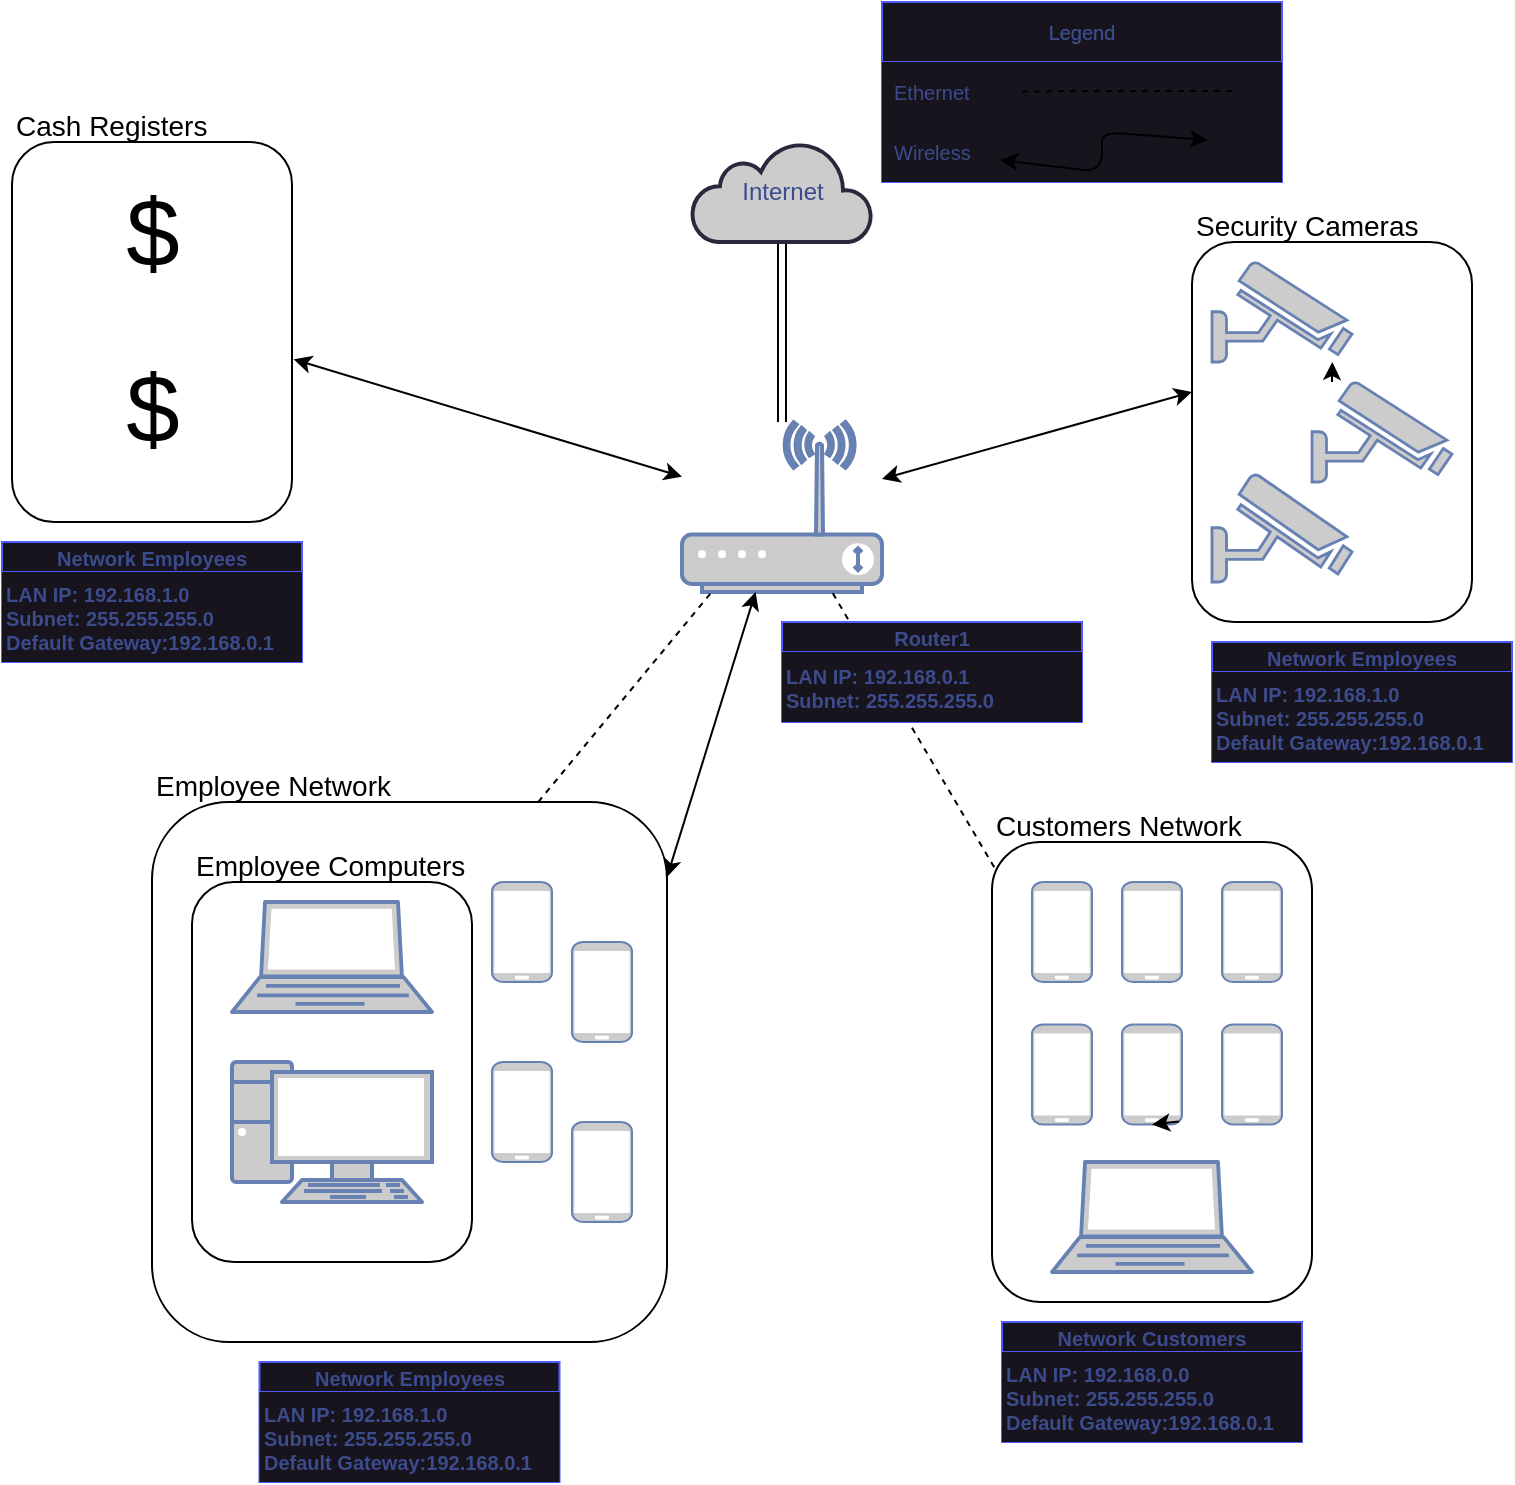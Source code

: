 <mxfile>
    <diagram id="YttgK0MzSz85YjbmBfHd" name="Page-1">
        <mxGraphModel dx="785" dy="759" grid="1" gridSize="10" guides="1" tooltips="1" connect="1" arrows="1" fold="1" page="1" pageScale="1" pageWidth="850" pageHeight="1100" math="0" shadow="0">
            <root>
                <mxCell id="0"/>
                <mxCell id="1" parent="0"/>
                <mxCell id="3" value="" style="fontColor=#0066CC;verticalAlign=top;verticalLabelPosition=bottom;labelPosition=center;align=center;html=1;outlineConnect=0;fillColor=#CCCCCC;strokeColor=#6881B3;gradientColor=none;gradientDirection=north;strokeWidth=2;shape=mxgraph.networks.wireless_modem;" vertex="1" parent="1">
                    <mxGeometry x="375" y="220" width="100" height="85" as="geometry"/>
                </mxCell>
                <mxCell id="4" value="" style="edgeStyle=none;shape=link;html=1;fontColor=#4F5BFF;movable=1;resizable=1;rotatable=1;deletable=1;editable=1;connectable=1;" edge="1" parent="1" source="5" target="3">
                    <mxGeometry relative="1" as="geometry"/>
                </mxCell>
                <mxCell id="5" value="&lt;font color=&quot;#3b4b8c&quot;&gt;Internet&lt;/font&gt;" style="html=1;outlineConnect=0;fillColor=#CCCCCC;strokeColor=#282A3B;gradientColor=none;gradientDirection=north;strokeWidth=2;shape=mxgraph.networks.cloud;fontColor=#ffffff;" vertex="1" parent="1">
                    <mxGeometry x="380" y="80" width="90" height="50" as="geometry"/>
                </mxCell>
                <mxCell id="26" value="" style="group;movable=1;resizable=1;rotatable=1;deletable=1;editable=1;connectable=1;" vertex="1" connectable="0" parent="1">
                    <mxGeometry x="40" y="40" width="140" height="230" as="geometry"/>
                </mxCell>
                <mxCell id="6" value="" style="rounded=1;whiteSpace=wrap;html=1;movable=1;resizable=1;rotatable=1;deletable=1;editable=1;connectable=1;" vertex="1" parent="26">
                    <mxGeometry y="40" width="140" height="190" as="geometry"/>
                </mxCell>
                <mxCell id="7" value="&lt;font style=&quot;font-size: 48px;&quot;&gt;$&lt;/font&gt;" style="text;html=1;strokeColor=none;fillColor=none;align=center;verticalAlign=middle;whiteSpace=wrap;rounded=0;movable=1;resizable=1;rotatable=1;deletable=1;editable=1;connectable=1;" vertex="1" parent="26">
                    <mxGeometry x="42.5" y="60" width="55" height="50" as="geometry"/>
                </mxCell>
                <mxCell id="8" value="&lt;font style=&quot;font-size: 48px;&quot;&gt;$&lt;/font&gt;" style="text;html=1;strokeColor=none;fillColor=none;align=center;verticalAlign=middle;whiteSpace=wrap;rounded=0;movable=1;resizable=1;rotatable=1;deletable=1;editable=1;connectable=1;" vertex="1" parent="26">
                    <mxGeometry x="42.5" y="147.5" width="55" height="50" as="geometry"/>
                </mxCell>
                <mxCell id="9" value="&lt;font style=&quot;font-size: 14px;&quot;&gt;Cash Registers&lt;/font&gt;" style="text;html=1;strokeColor=none;fillColor=none;align=left;verticalAlign=middle;whiteSpace=wrap;rounded=0;fontSize=48;movable=1;resizable=1;rotatable=1;deletable=1;editable=1;connectable=1;" vertex="1" parent="26">
                    <mxGeometry width="140" height="40" as="geometry"/>
                </mxCell>
                <mxCell id="27" value="&lt;span style=&quot;font-size: 14px;&quot;&gt;Customers Network&lt;/span&gt;" style="text;html=1;strokeColor=none;fillColor=none;align=left;verticalAlign=middle;whiteSpace=wrap;rounded=0;fontSize=48;movable=1;resizable=1;rotatable=1;deletable=1;editable=1;connectable=1;" vertex="1" parent="1">
                    <mxGeometry x="530" y="390" width="140" height="40" as="geometry"/>
                </mxCell>
                <mxCell id="31" value="" style="group;movable=1;resizable=1;rotatable=1;deletable=1;editable=1;connectable=1;" vertex="1" connectable="0" parent="1">
                    <mxGeometry x="160" y="410" width="207.5" height="340" as="geometry"/>
                </mxCell>
                <mxCell id="73" value="" style="group;movable=1;resizable=1;rotatable=1;deletable=1;editable=1;connectable=1;" vertex="1" connectable="0" parent="31">
                    <mxGeometry x="-50" y="-40" width="257.5" height="310" as="geometry"/>
                </mxCell>
                <mxCell id="22" value="" style="rounded=1;whiteSpace=wrap;html=1;movable=1;resizable=1;rotatable=1;deletable=1;editable=1;connectable=1;" vertex="1" parent="73">
                    <mxGeometry y="40" width="257.5" height="270" as="geometry"/>
                </mxCell>
                <mxCell id="14" value="" style="rounded=1;whiteSpace=wrap;html=1;movable=1;resizable=1;rotatable=1;deletable=1;editable=1;connectable=1;" vertex="1" parent="73">
                    <mxGeometry x="20" y="80" width="140" height="190" as="geometry"/>
                </mxCell>
                <mxCell id="17" value="&lt;font style=&quot;font-size: 14px;&quot;&gt;Employee Computers&lt;/font&gt;" style="text;html=1;strokeColor=none;fillColor=none;align=left;verticalAlign=middle;whiteSpace=wrap;rounded=0;fontSize=48;movable=1;resizable=1;rotatable=1;deletable=1;editable=1;connectable=1;" vertex="1" parent="73">
                    <mxGeometry x="20" y="40" width="140" height="40" as="geometry"/>
                </mxCell>
                <mxCell id="29" value="" style="fontColor=#0066CC;verticalAlign=top;verticalLabelPosition=bottom;labelPosition=center;align=center;html=1;outlineConnect=0;fillColor=#CCCCCC;strokeColor=#6881B3;gradientColor=none;gradientDirection=north;strokeWidth=2;shape=mxgraph.networks.laptop;fontSize=14;movable=1;resizable=1;rotatable=1;deletable=1;editable=1;connectable=1;" vertex="1" parent="73">
                    <mxGeometry x="40" y="90" width="100" height="55" as="geometry"/>
                </mxCell>
                <mxCell id="30" value="" style="fontColor=#0066CC;verticalAlign=top;verticalLabelPosition=bottom;labelPosition=center;align=center;html=1;outlineConnect=0;fillColor=#CCCCCC;strokeColor=#6881B3;gradientColor=none;gradientDirection=north;strokeWidth=2;shape=mxgraph.networks.pc;fontSize=14;movable=1;resizable=1;rotatable=1;deletable=1;editable=1;connectable=1;" vertex="1" parent="73">
                    <mxGeometry x="40" y="170" width="100" height="70" as="geometry"/>
                </mxCell>
                <mxCell id="25" value="&lt;span style=&quot;font-size: 14px;&quot;&gt;Employee Network&lt;/span&gt;" style="text;html=1;strokeColor=none;fillColor=none;align=left;verticalAlign=middle;whiteSpace=wrap;rounded=0;fontSize=48;movable=1;resizable=1;rotatable=1;deletable=1;editable=1;connectable=1;" vertex="1" parent="73">
                    <mxGeometry width="140" height="40" as="geometry"/>
                </mxCell>
                <mxCell id="35" value="" style="fontColor=#0066CC;verticalAlign=top;verticalLabelPosition=bottom;labelPosition=center;align=center;html=1;outlineConnect=0;fillColor=#CCCCCC;strokeColor=#6881B3;gradientColor=none;gradientDirection=north;strokeWidth=2;shape=mxgraph.networks.mobile;fontSize=14;movable=1;resizable=1;rotatable=1;deletable=1;editable=1;connectable=1;" vertex="1" parent="73">
                    <mxGeometry x="210" y="110" width="30" height="50" as="geometry"/>
                </mxCell>
                <mxCell id="62" value="" style="fontColor=#0066CC;verticalAlign=top;verticalLabelPosition=bottom;labelPosition=center;align=center;html=1;outlineConnect=0;fillColor=#CCCCCC;strokeColor=#6881B3;gradientColor=none;gradientDirection=north;strokeWidth=2;shape=mxgraph.networks.mobile;fontSize=14;movable=1;resizable=1;rotatable=1;deletable=1;editable=1;connectable=1;" vertex="1" parent="73">
                    <mxGeometry x="210" y="200" width="30" height="50" as="geometry"/>
                </mxCell>
                <mxCell id="61" value="" style="fontColor=#0066CC;verticalAlign=top;verticalLabelPosition=bottom;labelPosition=center;align=center;html=1;outlineConnect=0;fillColor=#CCCCCC;strokeColor=#6881B3;gradientColor=none;gradientDirection=north;strokeWidth=2;shape=mxgraph.networks.mobile;fontSize=14;movable=1;resizable=1;rotatable=1;deletable=1;editable=1;connectable=1;" vertex="1" parent="73">
                    <mxGeometry x="170" y="80" width="30" height="50" as="geometry"/>
                </mxCell>
                <mxCell id="60" value="" style="fontColor=#0066CC;verticalAlign=top;verticalLabelPosition=bottom;labelPosition=center;align=center;html=1;outlineConnect=0;fillColor=#CCCCCC;strokeColor=#6881B3;gradientColor=none;gradientDirection=north;strokeWidth=2;shape=mxgraph.networks.mobile;fontSize=14;movable=1;resizable=1;rotatable=1;deletable=1;editable=1;connectable=1;" vertex="1" parent="73">
                    <mxGeometry x="170" y="170" width="30" height="50" as="geometry"/>
                </mxCell>
                <mxCell id="136" value="&lt;span style=&quot;font-size: 10px;&quot;&gt;Network&amp;nbsp;&lt;/span&gt;&lt;span style=&quot;font-size: 10px;&quot;&gt;Employees&lt;/span&gt;" style="swimlane;whiteSpace=wrap;html=1;strokeColor=#4F5BFF;fontColor=#3B4B8C;fillColor=#18141D;align=center;startSize=15;" vertex="1" parent="31">
                    <mxGeometry x="3.75" y="280" width="150" height="60" as="geometry">
                        <mxRectangle x="250" y="182.5" width="210" height="30" as="alternateBounds"/>
                    </mxGeometry>
                </mxCell>
                <mxCell id="137" value="&lt;b&gt;LAN IP: 192.168.1.0&lt;br&gt;Subnet: 255.255.255.0&lt;br&gt;&lt;/b&gt;&lt;b&gt;Default Gateway:&lt;/b&gt;&lt;b&gt;192.168.0.1&lt;/b&gt;&lt;b&gt;&lt;br&gt;&lt;/b&gt;" style="text;html=1;strokeColor=none;fillColor=#18141D;align=left;verticalAlign=middle;whiteSpace=wrap;rounded=0;fontSize=10;fontColor=#3B4B8C;" vertex="1" parent="136">
                    <mxGeometry y="15" width="150" height="45" as="geometry"/>
                </mxCell>
                <mxCell id="74" value="" style="group;movable=1;resizable=1;rotatable=1;deletable=1;editable=1;connectable=1;" vertex="1" connectable="0" parent="1">
                    <mxGeometry x="530" y="430" width="160" height="230" as="geometry"/>
                </mxCell>
                <mxCell id="18" value="" style="rounded=1;whiteSpace=wrap;html=1;movable=1;resizable=1;rotatable=1;deletable=1;editable=1;connectable=1;" vertex="1" parent="74">
                    <mxGeometry width="160" height="230" as="geometry"/>
                </mxCell>
                <mxCell id="63" value="" style="fontColor=#0066CC;verticalAlign=top;verticalLabelPosition=bottom;labelPosition=center;align=center;html=1;outlineConnect=0;fillColor=#CCCCCC;strokeColor=#6881B3;gradientColor=none;gradientDirection=north;strokeWidth=2;shape=mxgraph.networks.mobile;fontSize=14;movable=1;resizable=1;rotatable=1;deletable=1;editable=1;connectable=1;" vertex="1" parent="74">
                    <mxGeometry x="115" y="20" width="30" height="50" as="geometry"/>
                </mxCell>
                <mxCell id="64" value="" style="fontColor=#0066CC;verticalAlign=top;verticalLabelPosition=bottom;labelPosition=center;align=center;html=1;outlineConnect=0;fillColor=#CCCCCC;strokeColor=#6881B3;gradientColor=none;gradientDirection=north;strokeWidth=2;shape=mxgraph.networks.mobile;fontSize=14;movable=1;resizable=1;rotatable=1;deletable=1;editable=1;connectable=1;" vertex="1" parent="74">
                    <mxGeometry x="65" y="20" width="30" height="50" as="geometry"/>
                </mxCell>
                <mxCell id="65" value="" style="fontColor=#0066CC;verticalAlign=top;verticalLabelPosition=bottom;labelPosition=center;align=center;html=1;outlineConnect=0;fillColor=#CCCCCC;strokeColor=#6881B3;gradientColor=none;gradientDirection=north;strokeWidth=2;shape=mxgraph.networks.mobile;fontSize=14;movable=1;resizable=1;rotatable=1;deletable=1;editable=1;connectable=1;" vertex="1" parent="74">
                    <mxGeometry x="20" y="20" width="30" height="50" as="geometry"/>
                </mxCell>
                <mxCell id="67" value="" style="fontColor=#0066CC;verticalAlign=top;verticalLabelPosition=bottom;labelPosition=center;align=center;html=1;outlineConnect=0;fillColor=#CCCCCC;strokeColor=#6881B3;gradientColor=none;gradientDirection=north;strokeWidth=2;shape=mxgraph.networks.mobile;fontSize=14;movable=1;resizable=1;rotatable=1;deletable=1;editable=1;connectable=1;" vertex="1" parent="74">
                    <mxGeometry x="115" y="91.25" width="30" height="50" as="geometry"/>
                </mxCell>
                <mxCell id="68" value="" style="fontColor=#0066CC;verticalAlign=top;verticalLabelPosition=bottom;labelPosition=center;align=center;html=1;outlineConnect=0;fillColor=#CCCCCC;strokeColor=#6881B3;gradientColor=none;gradientDirection=north;strokeWidth=2;shape=mxgraph.networks.mobile;fontSize=14;movable=1;resizable=1;rotatable=1;deletable=1;editable=1;connectable=1;" vertex="1" parent="74">
                    <mxGeometry x="65" y="91.25" width="30" height="50" as="geometry"/>
                </mxCell>
                <mxCell id="69" value="" style="fontColor=#0066CC;verticalAlign=top;verticalLabelPosition=bottom;labelPosition=center;align=center;html=1;outlineConnect=0;fillColor=#CCCCCC;strokeColor=#6881B3;gradientColor=none;gradientDirection=north;strokeWidth=2;shape=mxgraph.networks.mobile;fontSize=14;movable=1;resizable=1;rotatable=1;deletable=1;editable=1;connectable=1;" vertex="1" parent="74">
                    <mxGeometry x="20" y="91.25" width="30" height="50" as="geometry"/>
                </mxCell>
                <mxCell id="70" style="edgeStyle=none;html=1;exitX=0.95;exitY=0.97;exitDx=0;exitDy=0;exitPerimeter=0;entryX=0.5;entryY=1;entryDx=0;entryDy=0;entryPerimeter=0;fontSize=14;movable=1;resizable=1;rotatable=1;deletable=1;editable=1;connectable=1;" edge="1" parent="74" source="68" target="68">
                    <mxGeometry relative="1" as="geometry"/>
                </mxCell>
                <mxCell id="71" value="" style="fontColor=#0066CC;verticalAlign=top;verticalLabelPosition=bottom;labelPosition=center;align=center;html=1;outlineConnect=0;fillColor=#CCCCCC;strokeColor=#6881B3;gradientColor=none;gradientDirection=north;strokeWidth=2;shape=mxgraph.networks.laptop;fontSize=14;movable=1;resizable=1;rotatable=1;deletable=1;editable=1;connectable=1;" vertex="1" parent="74">
                    <mxGeometry x="30" y="160" width="100" height="55" as="geometry"/>
                </mxCell>
                <mxCell id="75" value="" style="group;movable=1;resizable=1;rotatable=1;deletable=1;editable=1;connectable=1;" vertex="1" connectable="0" parent="1">
                    <mxGeometry x="630" y="90" width="140" height="230" as="geometry"/>
                </mxCell>
                <mxCell id="10" value="" style="rounded=1;whiteSpace=wrap;html=1;movable=1;resizable=1;rotatable=1;deletable=1;editable=1;connectable=1;" vertex="1" parent="75">
                    <mxGeometry y="40" width="140" height="190" as="geometry"/>
                </mxCell>
                <mxCell id="13" value="&lt;font style=&quot;font-size: 14px;&quot;&gt;Security Cameras&lt;/font&gt;" style="text;html=1;strokeColor=none;fillColor=none;align=left;verticalAlign=middle;whiteSpace=wrap;rounded=0;fontSize=48;movable=1;resizable=1;rotatable=1;deletable=1;editable=1;connectable=1;" vertex="1" parent="75">
                    <mxGeometry width="140" height="40" as="geometry"/>
                </mxCell>
                <mxCell id="28" style="edgeStyle=none;html=1;exitX=0.5;exitY=1;exitDx=0;exitDy=0;entryX=0.503;entryY=0.8;entryDx=0;entryDy=0;entryPerimeter=0;fontSize=14;movable=1;resizable=1;rotatable=1;deletable=1;editable=1;connectable=1;" edge="1" parent="75">
                    <mxGeometry relative="1" as="geometry">
                        <mxPoint x="70" y="110" as="sourcePoint"/>
                        <mxPoint x="70.165" y="100" as="targetPoint"/>
                    </mxGeometry>
                </mxCell>
                <mxCell id="32" value="" style="fontColor=#0066CC;verticalAlign=top;verticalLabelPosition=bottom;labelPosition=center;align=center;html=1;outlineConnect=0;fillColor=#CCCCCC;strokeColor=#6881B3;gradientColor=none;gradientDirection=north;strokeWidth=2;shape=mxgraph.networks.security_camera;fontSize=14;movable=1;resizable=1;rotatable=1;deletable=1;editable=1;connectable=1;" vertex="1" parent="75">
                    <mxGeometry x="10" y="50" width="70" height="50" as="geometry"/>
                </mxCell>
                <mxCell id="33" value="" style="fontColor=#0066CC;verticalAlign=top;verticalLabelPosition=bottom;labelPosition=center;align=center;html=1;outlineConnect=0;fillColor=#CCCCCC;strokeColor=#6881B3;gradientColor=none;gradientDirection=north;strokeWidth=2;shape=mxgraph.networks.security_camera;fontSize=14;movable=1;resizable=1;rotatable=1;deletable=1;editable=1;connectable=1;" vertex="1" parent="75">
                    <mxGeometry x="10" y="156" width="70" height="54" as="geometry"/>
                </mxCell>
                <mxCell id="34" value="" style="fontColor=#0066CC;verticalAlign=top;verticalLabelPosition=bottom;labelPosition=center;align=center;html=1;outlineConnect=0;fillColor=#CCCCCC;strokeColor=#6881B3;gradientColor=none;gradientDirection=north;strokeWidth=2;shape=mxgraph.networks.security_camera;fontSize=14;movable=1;resizable=1;rotatable=1;deletable=1;editable=1;connectable=1;" vertex="1" parent="75">
                    <mxGeometry x="60" y="110" width="70" height="50" as="geometry"/>
                </mxCell>
                <mxCell id="79" value="" style="endArrow=classic;startArrow=classic;html=1;fontSize=14;entryX=0;entryY=0.5;entryDx=0;entryDy=0;" edge="1" parent="1" source="3" target="75">
                    <mxGeometry width="50" height="50" relative="1" as="geometry">
                        <mxPoint x="540" y="280" as="sourcePoint"/>
                        <mxPoint x="590" y="230" as="targetPoint"/>
                    </mxGeometry>
                </mxCell>
                <mxCell id="80" value="" style="endArrow=classic;startArrow=classic;html=1;fontSize=14;exitX=1.006;exitY=0.572;exitDx=0;exitDy=0;exitPerimeter=0;" edge="1" parent="1" source="6" target="3">
                    <mxGeometry width="50" height="50" relative="1" as="geometry">
                        <mxPoint x="290" y="290" as="sourcePoint"/>
                        <mxPoint x="340" y="240" as="targetPoint"/>
                    </mxGeometry>
                </mxCell>
                <mxCell id="81" value="" style="endArrow=classic;startArrow=classic;html=1;fontSize=14;exitX=1;exitY=0.25;exitDx=0;exitDy=0;" edge="1" parent="1" source="73" target="3">
                    <mxGeometry width="50" height="50" relative="1" as="geometry">
                        <mxPoint x="400" y="400" as="sourcePoint"/>
                        <mxPoint x="450" y="350" as="targetPoint"/>
                    </mxGeometry>
                </mxCell>
                <mxCell id="83" value="" style="endArrow=none;dashed=1;html=1;fontSize=14;exitX=0.75;exitY=0;exitDx=0;exitDy=0;" edge="1" parent="1" source="22" target="3">
                    <mxGeometry width="50" height="50" relative="1" as="geometry">
                        <mxPoint x="370" y="370" as="sourcePoint"/>
                        <mxPoint x="420" y="320" as="targetPoint"/>
                    </mxGeometry>
                </mxCell>
                <mxCell id="84" value="" style="endArrow=none;dashed=1;html=1;fontSize=14;exitX=0.007;exitY=0.055;exitDx=0;exitDy=0;exitPerimeter=0;" edge="1" parent="1" source="74" target="3">
                    <mxGeometry width="50" height="50" relative="1" as="geometry">
                        <mxPoint x="520" y="420" as="sourcePoint"/>
                        <mxPoint x="570" y="370" as="targetPoint"/>
                    </mxGeometry>
                </mxCell>
                <mxCell id="85" value="Legend" style="swimlane;fontStyle=0;childLayout=stackLayout;horizontal=1;startSize=30;horizontalStack=0;resizeParent=1;resizeParentMax=0;resizeLast=0;collapsible=1;marginBottom=0;whiteSpace=wrap;html=1;strokeColor=#4F5BFF;fontSize=10;fontColor=#3B4B8C;fillColor=#18141D;" vertex="1" parent="1">
                    <mxGeometry x="475" y="10" width="200" height="90" as="geometry"/>
                </mxCell>
                <mxCell id="86" value="Wireless" style="text;strokeColor=none;fillColor=none;align=left;verticalAlign=middle;spacingLeft=4;spacingRight=4;overflow=hidden;points=[[0,0.5],[1,0.5]];portConstraint=eastwest;rotatable=0;whiteSpace=wrap;html=1;fontSize=10;fontColor=#3B4B8C;" vertex="1" parent="85">
                    <mxGeometry y="30" width="200" height="30" as="geometry"/>
                </mxCell>
                <mxCell id="87" value="" style="endArrow=none;dashed=1;html=1;fontColor=#4F5BFF;" edge="1" parent="85">
                    <mxGeometry width="50" height="50" relative="1" as="geometry">
                        <mxPoint x="70" y="44.722" as="sourcePoint"/>
                        <mxPoint x="175" y="44.47" as="targetPoint"/>
                    </mxGeometry>
                </mxCell>
                <mxCell id="88" value="" style="endArrow=classic;html=1;fontSize=10;fontColor=#3B4B8C;" edge="1" parent="85">
                    <mxGeometry width="50" height="50" relative="1" as="geometry">
                        <mxPoint x="60" y="79.5" as="sourcePoint"/>
                        <mxPoint x="175" y="68.5" as="targetPoint"/>
                        <Array as="points">
                            <mxPoint x="108" y="81.5"/>
                            <mxPoint x="111" y="68.5"/>
                        </Array>
                    </mxGeometry>
                </mxCell>
                <mxCell id="89" value="Ethernet" style="text;strokeColor=none;fillColor=none;align=left;verticalAlign=middle;spacingLeft=4;spacingRight=4;overflow=hidden;points=[[0,0.5],[1,0.5]];portConstraint=eastwest;rotatable=0;whiteSpace=wrap;html=1;fontSize=10;fontColor=#3B4B8C;" vertex="1" parent="85">
                    <mxGeometry y="60" width="200" height="30" as="geometry"/>
                </mxCell>
                <mxCell id="90" value="Legend" style="swimlane;fontStyle=0;childLayout=stackLayout;horizontal=1;startSize=30;horizontalStack=0;resizeParent=1;resizeParentMax=0;resizeLast=0;collapsible=1;marginBottom=0;whiteSpace=wrap;html=1;strokeColor=#4F5BFF;fontSize=10;fontColor=#3B4B8C;fillColor=none;" vertex="1" parent="1">
                    <mxGeometry x="475" y="10" width="200" height="90" as="geometry"/>
                </mxCell>
                <mxCell id="91" value="Ethernet" style="text;strokeColor=none;fillColor=#18141D;align=left;verticalAlign=middle;spacingLeft=4;spacingRight=4;overflow=hidden;points=[[0,0.5],[1,0.5]];portConstraint=eastwest;rotatable=0;whiteSpace=wrap;html=1;fontSize=10;fontColor=#3B4B8C;" vertex="1" parent="90">
                    <mxGeometry y="30" width="200" height="30" as="geometry"/>
                </mxCell>
                <mxCell id="92" value="Wireless" style="text;strokeColor=none;fillColor=#18141D;align=left;verticalAlign=middle;spacingLeft=4;spacingRight=4;overflow=hidden;points=[[0,0.5],[1,0.5]];portConstraint=eastwest;rotatable=0;whiteSpace=wrap;html=1;fontSize=10;fontColor=#3B4B8C;" vertex="1" parent="90">
                    <mxGeometry y="60" width="200" height="30" as="geometry"/>
                </mxCell>
                <mxCell id="95" value="" style="endArrow=classic;startArrow=classic;html=1;fontSize=14;" edge="1" parent="90">
                    <mxGeometry width="50" height="50" relative="1" as="geometry">
                        <mxPoint x="59" y="79" as="sourcePoint"/>
                        <mxPoint x="163" y="69" as="targetPoint"/>
                        <Array as="points">
                            <mxPoint x="110" y="85"/>
                            <mxPoint x="110" y="65"/>
                        </Array>
                    </mxGeometry>
                </mxCell>
                <mxCell id="93" value="" style="endArrow=none;dashed=1;html=1;fontColor=#4F5BFF;" edge="1" parent="90">
                    <mxGeometry width="50" height="50" relative="1" as="geometry">
                        <mxPoint x="70" y="44.722" as="sourcePoint"/>
                        <mxPoint x="175" y="44.47" as="targetPoint"/>
                    </mxGeometry>
                </mxCell>
                <mxCell id="134" value="&lt;span style=&quot;font-size: 10px;&quot;&gt;Network Customers&lt;/span&gt;" style="swimlane;whiteSpace=wrap;html=1;strokeColor=#4F5BFF;fontColor=#3B4B8C;fillColor=#18141D;align=center;startSize=15;" vertex="1" parent="1">
                    <mxGeometry x="535" y="670" width="150" height="60" as="geometry">
                        <mxRectangle x="250" y="182.5" width="210" height="30" as="alternateBounds"/>
                    </mxGeometry>
                </mxCell>
                <mxCell id="135" value="&lt;b&gt;LAN IP: 192.168.0.0&lt;br&gt;Subnet: 255.255.255.0&lt;br&gt;&lt;/b&gt;&lt;b&gt;Default Gateway:&lt;/b&gt;&lt;b&gt;192.168.0.1&lt;/b&gt;&lt;b&gt;&lt;br&gt;&lt;/b&gt;" style="text;html=1;strokeColor=none;fillColor=#18141D;align=left;verticalAlign=middle;whiteSpace=wrap;rounded=0;fontSize=10;fontColor=#3B4B8C;" vertex="1" parent="134">
                    <mxGeometry y="15" width="150" height="45" as="geometry"/>
                </mxCell>
                <mxCell id="138" value="&lt;span style=&quot;font-size: 10px;&quot;&gt;Network&amp;nbsp;&lt;/span&gt;&lt;span style=&quot;font-size: 10px;&quot;&gt;Employees&lt;/span&gt;" style="swimlane;whiteSpace=wrap;html=1;strokeColor=#4F5BFF;fontColor=#3B4B8C;fillColor=#18141D;align=center;startSize=15;" vertex="1" parent="1">
                    <mxGeometry x="640" y="330" width="150" height="60" as="geometry">
                        <mxRectangle x="250" y="182.5" width="210" height="30" as="alternateBounds"/>
                    </mxGeometry>
                </mxCell>
                <mxCell id="139" value="&lt;b&gt;LAN IP: 192.168.1.0&lt;br&gt;Subnet: 255.255.255.0&lt;br&gt;&lt;/b&gt;&lt;b&gt;Default Gateway:&lt;/b&gt;&lt;b&gt;192.168.0.1&lt;/b&gt;&lt;b&gt;&lt;br&gt;&lt;/b&gt;" style="text;html=1;strokeColor=none;fillColor=#18141D;align=left;verticalAlign=middle;whiteSpace=wrap;rounded=0;fontSize=10;fontColor=#3B4B8C;" vertex="1" parent="138">
                    <mxGeometry y="15" width="150" height="45" as="geometry"/>
                </mxCell>
                <mxCell id="140" value="&lt;span style=&quot;font-size: 10px;&quot;&gt;Router1&lt;/span&gt;" style="swimlane;whiteSpace=wrap;html=1;strokeColor=#4F5BFF;fontColor=#3B4B8C;fillColor=#18141D;align=center;startSize=15;" vertex="1" parent="1">
                    <mxGeometry x="425" y="320" width="150" height="50" as="geometry">
                        <mxRectangle x="250" y="182.5" width="210" height="30" as="alternateBounds"/>
                    </mxGeometry>
                </mxCell>
                <mxCell id="141" value="&lt;b&gt;LAN IP: 192.168.0.1&lt;br&gt;Subnet: 255.255.255.0&lt;/b&gt;&lt;b&gt;&lt;br&gt;&lt;/b&gt;" style="text;html=1;strokeColor=none;fillColor=#18141D;align=left;verticalAlign=middle;whiteSpace=wrap;rounded=0;fontSize=10;fontColor=#3B4B8C;" vertex="1" parent="140">
                    <mxGeometry y="15" width="150" height="35" as="geometry"/>
                </mxCell>
                <mxCell id="143" value="&lt;span style=&quot;font-size: 10px;&quot;&gt;Network Employees&lt;/span&gt;" style="swimlane;whiteSpace=wrap;html=1;strokeColor=#4F5BFF;fontColor=#3B4B8C;fillColor=#18141D;align=center;startSize=15;" vertex="1" parent="1">
                    <mxGeometry x="35" y="280" width="150" height="60" as="geometry">
                        <mxRectangle x="250" y="182.5" width="210" height="30" as="alternateBounds"/>
                    </mxGeometry>
                </mxCell>
                <mxCell id="144" value="&lt;b&gt;LAN IP: 192.168.1.0&lt;br&gt;Subnet: 255.255.255.0&lt;br&gt;&lt;/b&gt;&lt;b&gt;Default Gateway:&lt;/b&gt;&lt;b&gt;192.168.0.1&lt;/b&gt;&lt;b&gt;&lt;br&gt;&lt;/b&gt;" style="text;html=1;strokeColor=none;fillColor=#18141D;align=left;verticalAlign=middle;whiteSpace=wrap;rounded=0;fontSize=10;fontColor=#3B4B8C;" vertex="1" parent="143">
                    <mxGeometry y="15" width="150" height="45" as="geometry"/>
                </mxCell>
            </root>
        </mxGraphModel>
    </diagram>
</mxfile>